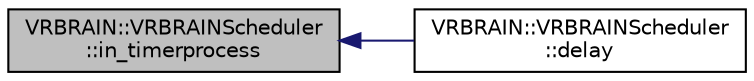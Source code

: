 digraph "VRBRAIN::VRBRAINScheduler::in_timerprocess"
{
 // INTERACTIVE_SVG=YES
  edge [fontname="Helvetica",fontsize="10",labelfontname="Helvetica",labelfontsize="10"];
  node [fontname="Helvetica",fontsize="10",shape=record];
  rankdir="LR";
  Node1 [label="VRBRAIN::VRBRAINScheduler\l::in_timerprocess",height=0.2,width=0.4,color="black", fillcolor="grey75", style="filled" fontcolor="black"];
  Node1 -> Node2 [dir="back",color="midnightblue",fontsize="10",style="solid",fontname="Helvetica"];
  Node2 [label="VRBRAIN::VRBRAINScheduler\l::delay",height=0.2,width=0.4,color="black", fillcolor="white", style="filled",URL="$classVRBRAIN_1_1VRBRAINScheduler.html#a20360f74ca9912d424c5c6800a85efef"];
}
